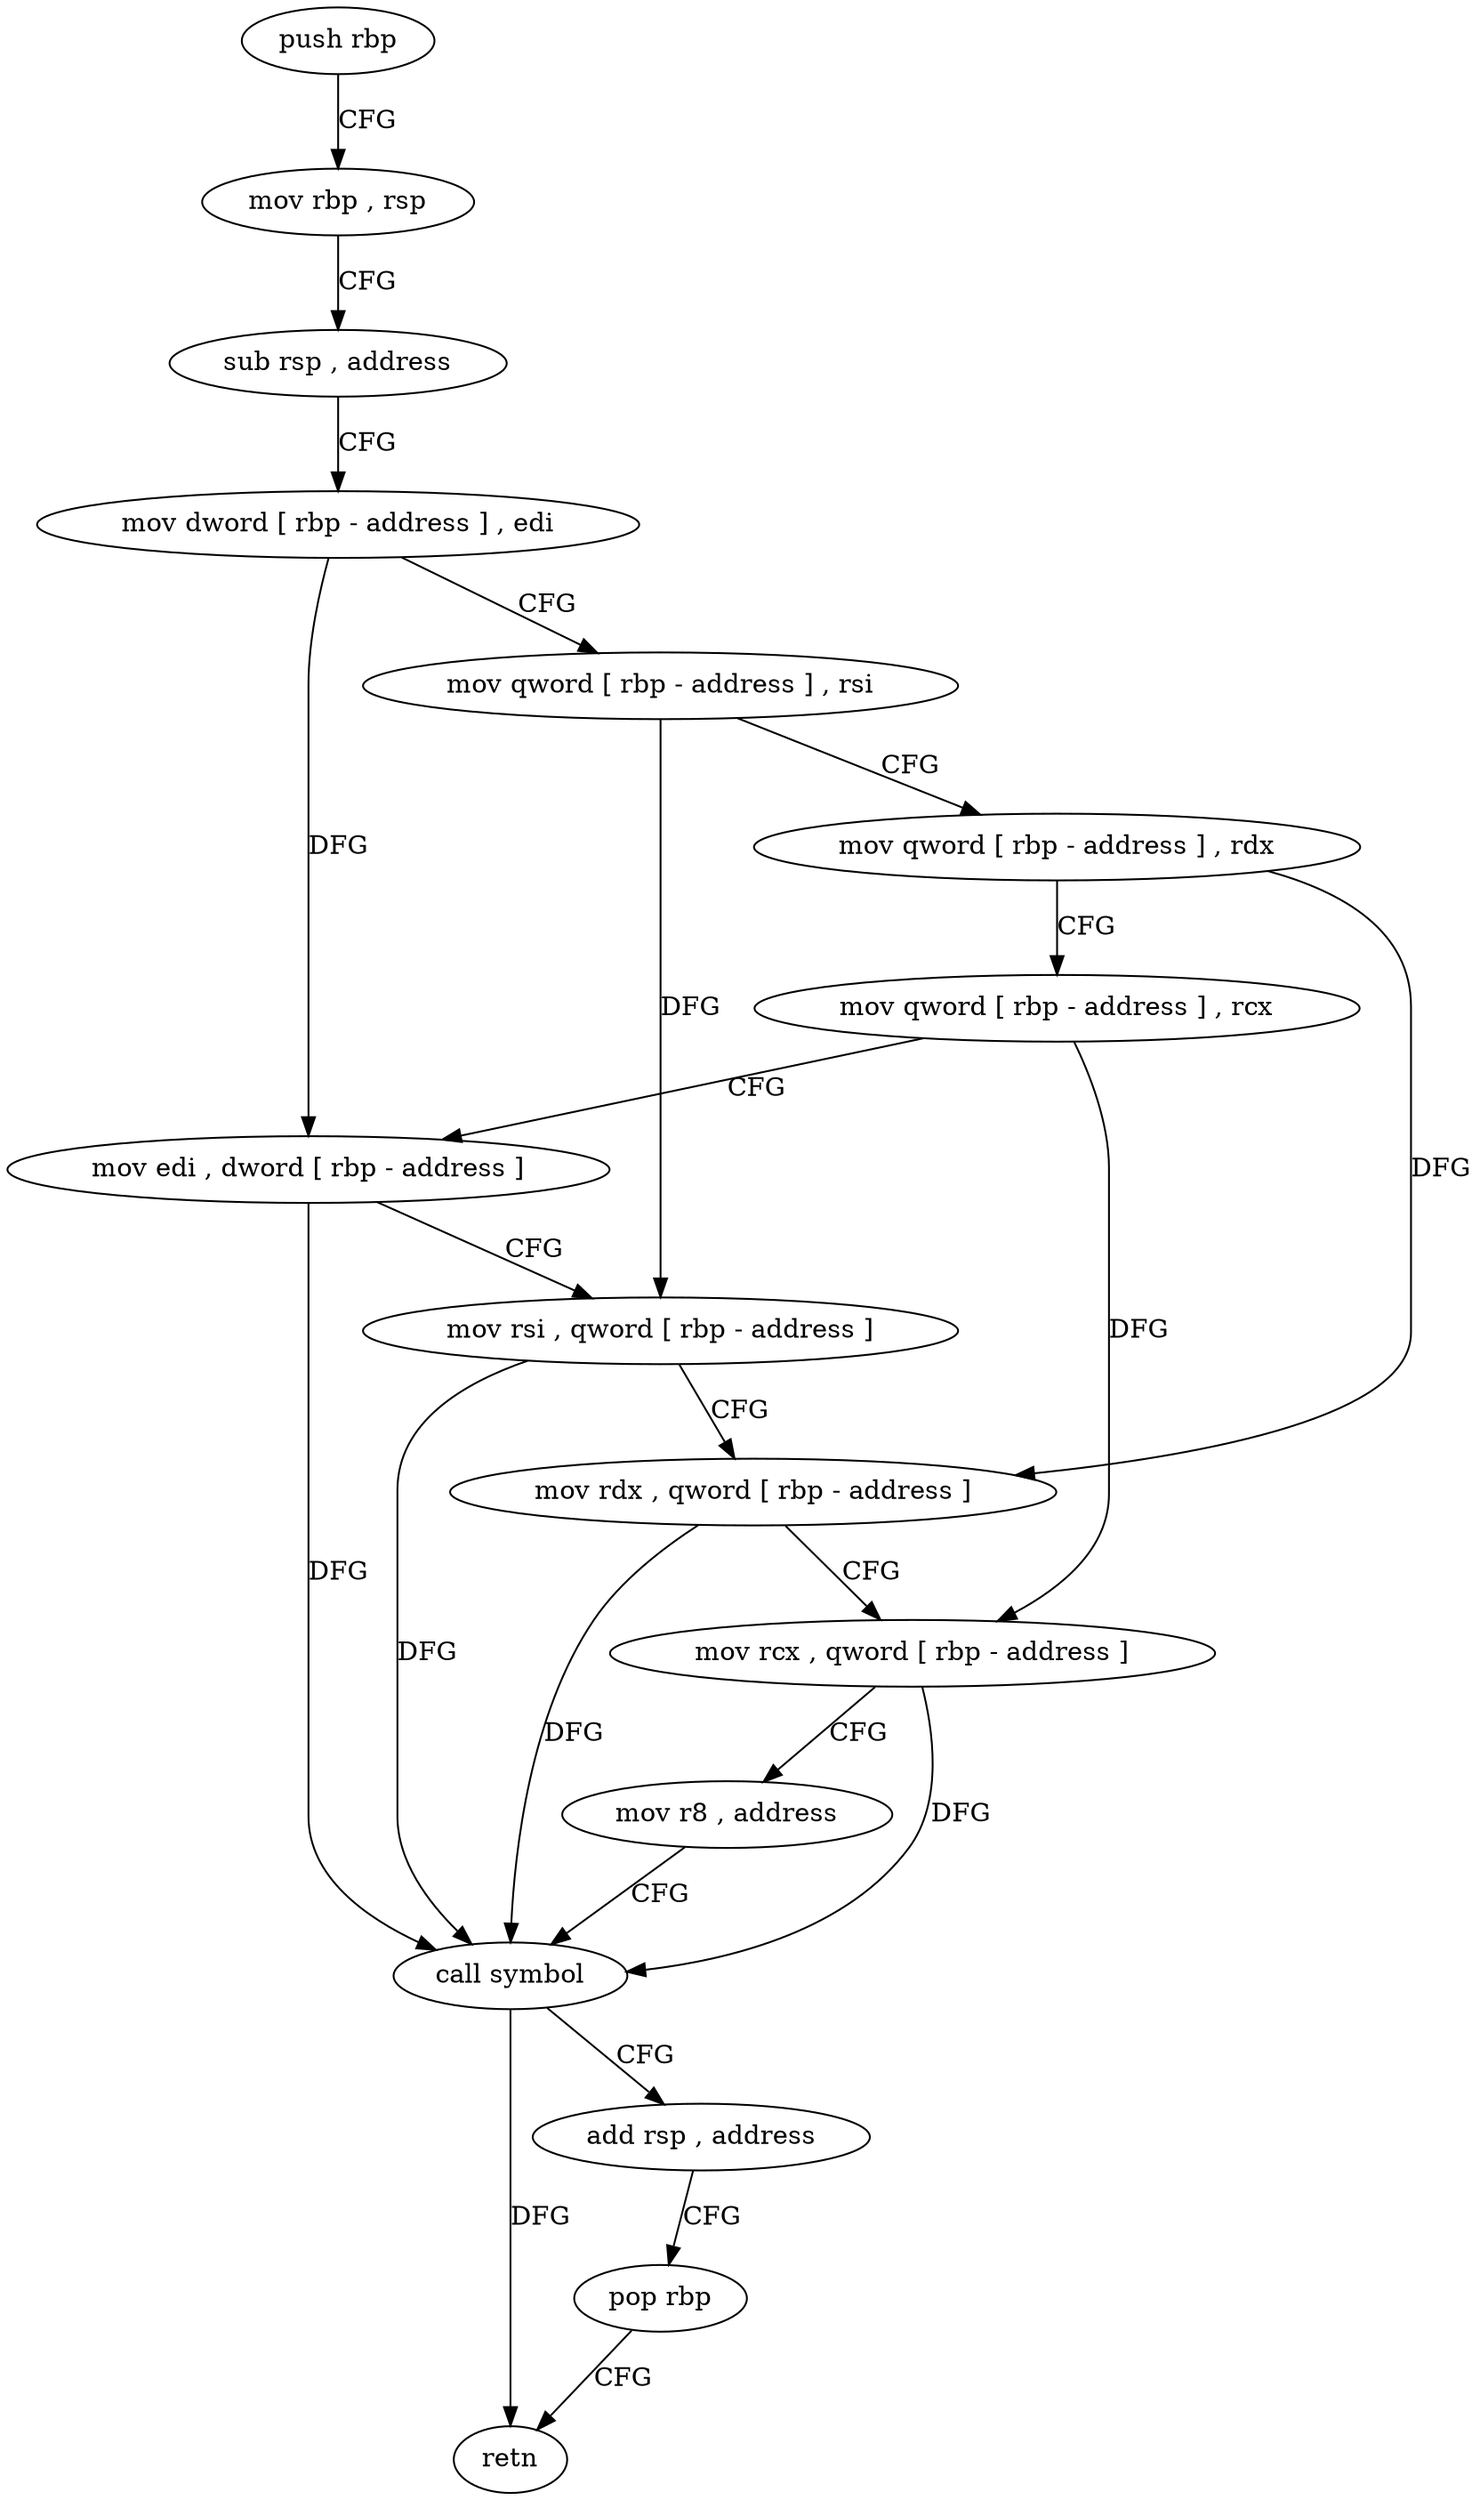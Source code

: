 digraph "func" {
"4218960" [label = "push rbp" ]
"4218961" [label = "mov rbp , rsp" ]
"4218964" [label = "sub rsp , address" ]
"4218968" [label = "mov dword [ rbp - address ] , edi" ]
"4218971" [label = "mov qword [ rbp - address ] , rsi" ]
"4218975" [label = "mov qword [ rbp - address ] , rdx" ]
"4218979" [label = "mov qword [ rbp - address ] , rcx" ]
"4218983" [label = "mov edi , dword [ rbp - address ]" ]
"4218986" [label = "mov rsi , qword [ rbp - address ]" ]
"4218990" [label = "mov rdx , qword [ rbp - address ]" ]
"4218994" [label = "mov rcx , qword [ rbp - address ]" ]
"4218998" [label = "mov r8 , address" ]
"4219005" [label = "call symbol" ]
"4219010" [label = "add rsp , address" ]
"4219014" [label = "pop rbp" ]
"4219015" [label = "retn" ]
"4218960" -> "4218961" [ label = "CFG" ]
"4218961" -> "4218964" [ label = "CFG" ]
"4218964" -> "4218968" [ label = "CFG" ]
"4218968" -> "4218971" [ label = "CFG" ]
"4218968" -> "4218983" [ label = "DFG" ]
"4218971" -> "4218975" [ label = "CFG" ]
"4218971" -> "4218986" [ label = "DFG" ]
"4218975" -> "4218979" [ label = "CFG" ]
"4218975" -> "4218990" [ label = "DFG" ]
"4218979" -> "4218983" [ label = "CFG" ]
"4218979" -> "4218994" [ label = "DFG" ]
"4218983" -> "4218986" [ label = "CFG" ]
"4218983" -> "4219005" [ label = "DFG" ]
"4218986" -> "4218990" [ label = "CFG" ]
"4218986" -> "4219005" [ label = "DFG" ]
"4218990" -> "4218994" [ label = "CFG" ]
"4218990" -> "4219005" [ label = "DFG" ]
"4218994" -> "4218998" [ label = "CFG" ]
"4218994" -> "4219005" [ label = "DFG" ]
"4218998" -> "4219005" [ label = "CFG" ]
"4219005" -> "4219010" [ label = "CFG" ]
"4219005" -> "4219015" [ label = "DFG" ]
"4219010" -> "4219014" [ label = "CFG" ]
"4219014" -> "4219015" [ label = "CFG" ]
}
